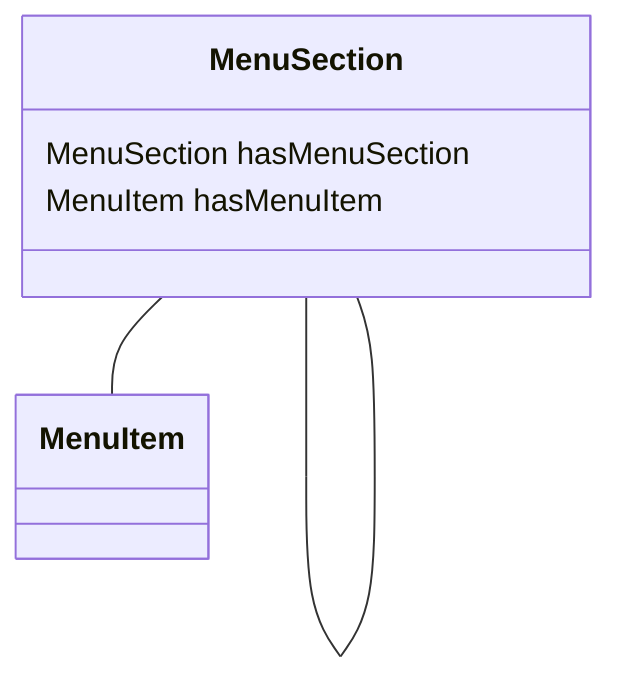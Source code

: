 classDiagram
  MenuSection -- MenuSection
  MenuSection -- MenuItem


class MenuSection {

  MenuSection hasMenuSection
  MenuItem hasMenuItem

 }